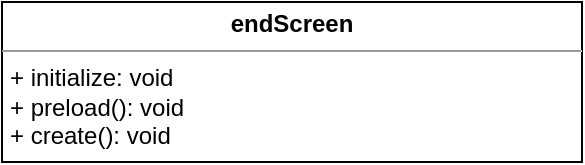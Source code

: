 <mxfile>
    <diagram id="lBhGFk3eP3teZ63nnh93" name="Page-1">
        <mxGraphModel dx="1074" dy="749" grid="1" gridSize="10" guides="1" tooltips="1" connect="1" arrows="1" fold="1" page="1" pageScale="1" pageWidth="827" pageHeight="1169" math="0" shadow="0">
            <root>
                <mxCell id="0"/>
                <mxCell id="1" parent="0"/>
                <mxCell id="2" value="&lt;p style=&quot;margin: 0px ; margin-top: 4px ; text-align: center&quot;&gt;&lt;b&gt;endScreen&lt;/b&gt;&lt;/p&gt;&lt;hr size=&quot;1&quot;&gt;&lt;p style=&quot;margin: 0px ; margin-left: 4px&quot;&gt;&lt;span&gt;+ initialize: void&lt;/span&gt;&lt;br&gt;&lt;/p&gt;&lt;p style=&quot;margin: 0px ; margin-left: 4px&quot;&gt;+ preload(): void&lt;/p&gt;&lt;p style=&quot;margin: 0px ; margin-left: 4px&quot;&gt;+ create(): void&lt;/p&gt;" style="verticalAlign=top;align=left;overflow=fill;fontSize=12;fontFamily=Helvetica;html=1;" vertex="1" parent="1">
                    <mxGeometry x="230" y="170" width="290" height="80" as="geometry"/>
                </mxCell>
            </root>
        </mxGraphModel>
    </diagram>
</mxfile>